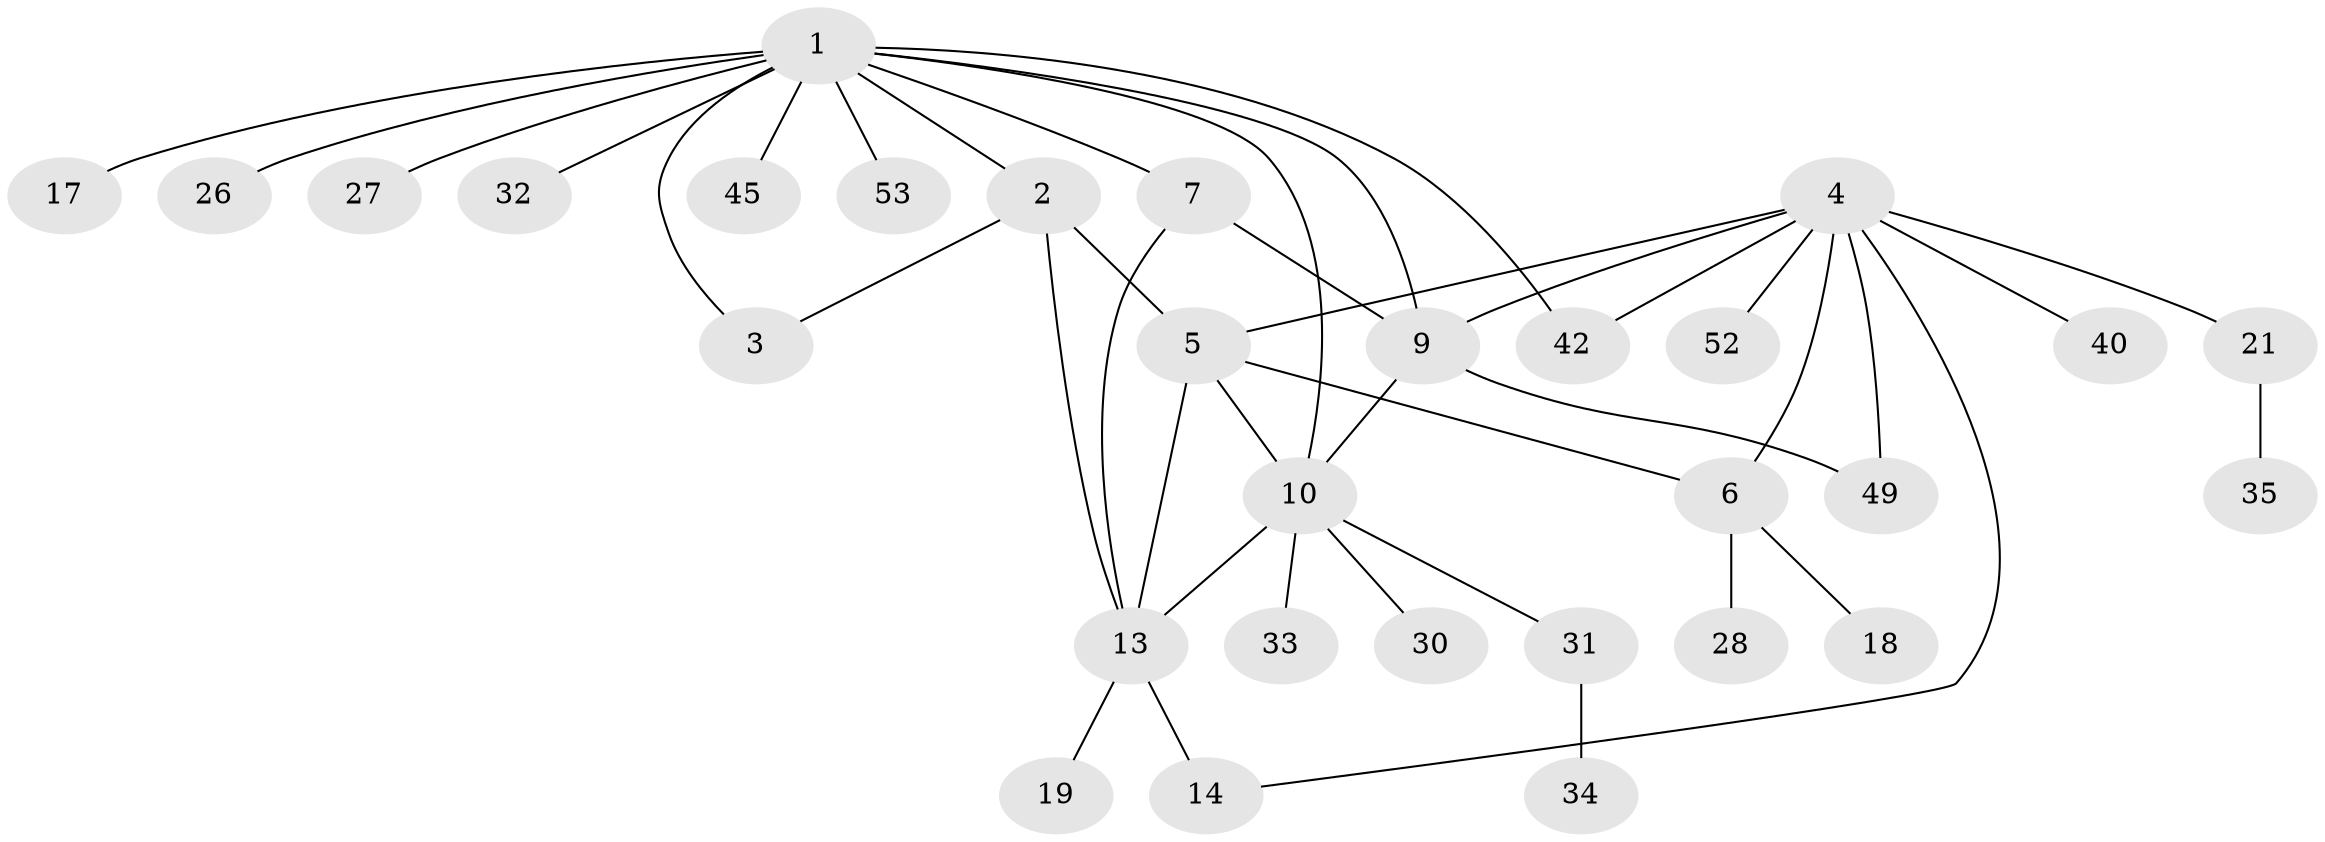 // original degree distribution, {11: 0.01639344262295082, 4: 0.08196721311475409, 2: 0.22950819672131148, 9: 0.01639344262295082, 5: 0.04918032786885246, 3: 0.04918032786885246, 6: 0.04918032786885246, 10: 0.01639344262295082, 1: 0.4918032786885246}
// Generated by graph-tools (version 1.1) at 2025/16/03/09/25 04:16:03]
// undirected, 30 vertices, 41 edges
graph export_dot {
graph [start="1"]
  node [color=gray90,style=filled];
  1 [super="+8"];
  2;
  3;
  4;
  5;
  6;
  7;
  9 [super="+41"];
  10 [super="+11+57"];
  13 [super="+16+15"];
  14 [super="+39+23"];
  17 [super="+20+44"];
  18 [super="+24"];
  19;
  21 [super="+25"];
  26;
  27;
  28 [super="+56+60+59+46"];
  30;
  31 [super="+50"];
  32;
  33;
  34;
  35;
  40;
  42;
  45;
  49;
  52 [super="+58"];
  53;
  1 -- 2;
  1 -- 3;
  1 -- 10;
  1 -- 17;
  1 -- 26;
  1 -- 27;
  1 -- 32;
  1 -- 42;
  1 -- 45;
  1 -- 53;
  1 -- 9;
  1 -- 7;
  2 -- 3;
  2 -- 5;
  2 -- 13;
  4 -- 5;
  4 -- 6;
  4 -- 9;
  4 -- 14;
  4 -- 21;
  4 -- 40;
  4 -- 42;
  4 -- 49;
  4 -- 52;
  5 -- 6;
  5 -- 10;
  5 -- 13;
  6 -- 18;
  6 -- 28;
  7 -- 9;
  7 -- 13;
  9 -- 10;
  9 -- 49;
  10 -- 33;
  10 -- 30;
  10 -- 31;
  10 -- 13 [weight=2];
  13 -- 14 [weight=2];
  13 -- 19;
  21 -- 35;
  31 -- 34;
}

